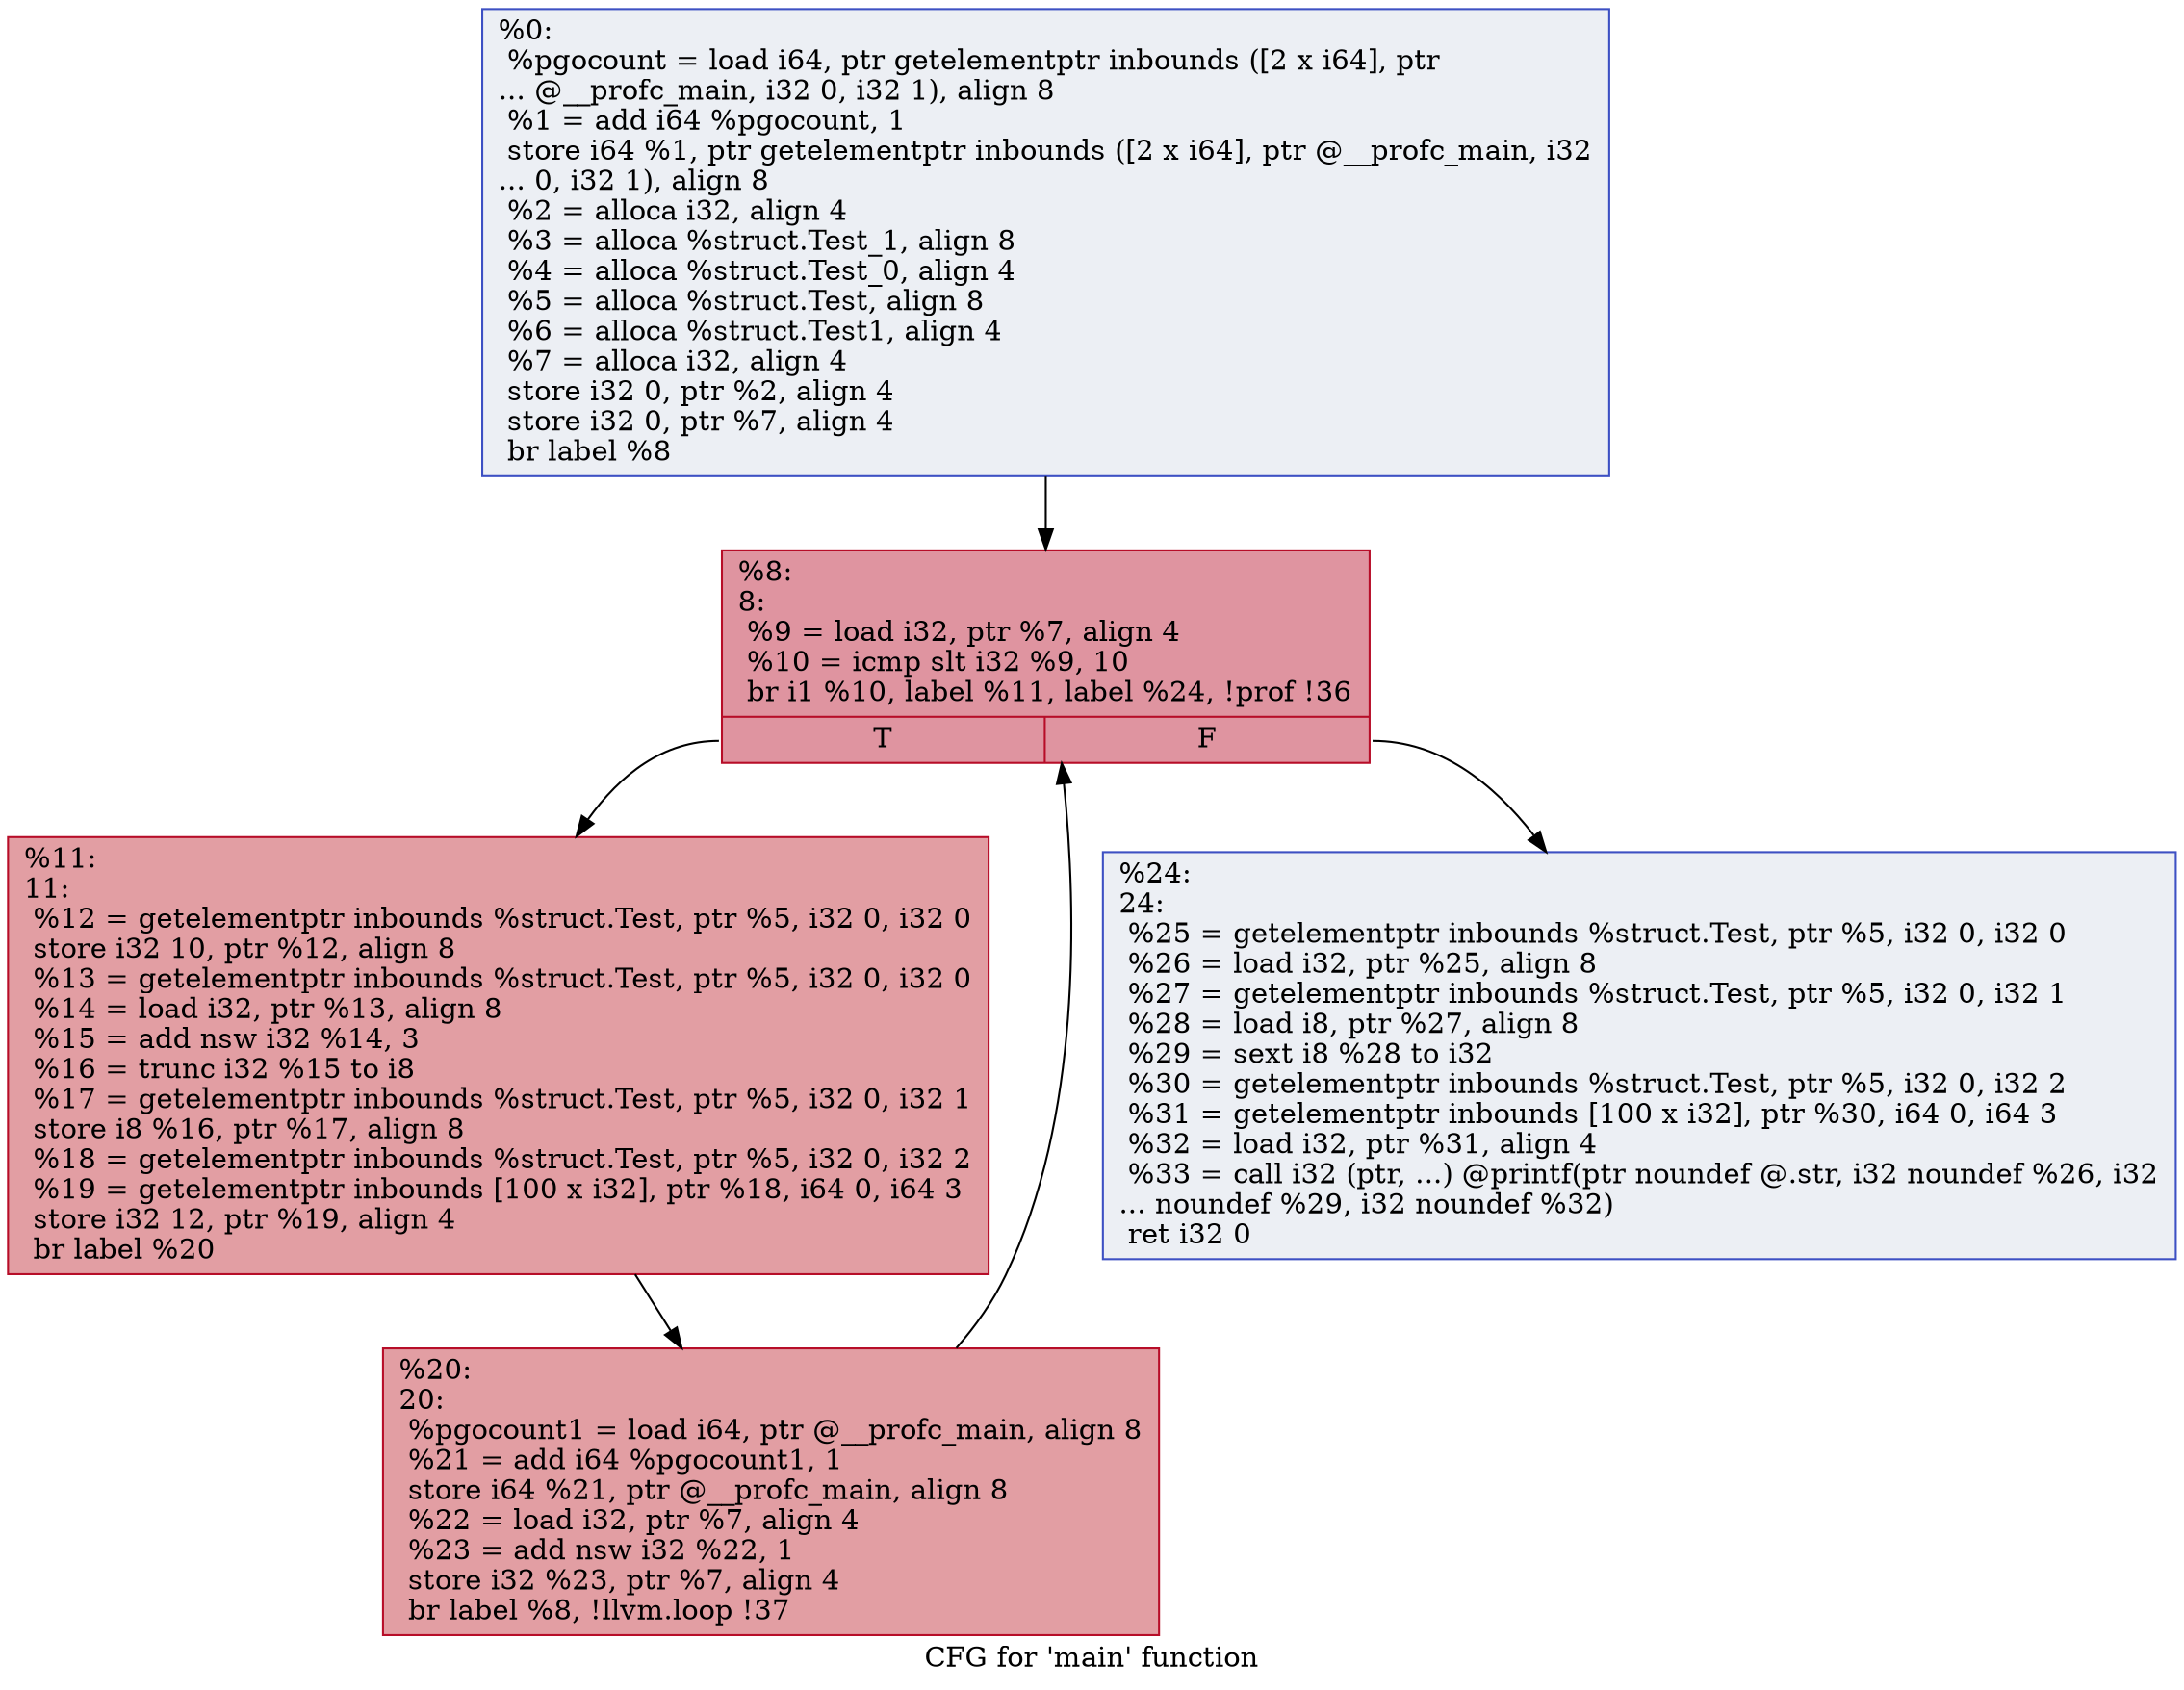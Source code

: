 digraph "CFG for 'main' function" {
	label="CFG for 'main' function";

	Node0x560bf0f613f0 [shape=record,color="#3d50c3ff", style=filled, fillcolor="#d4dbe670",label="{%0:\l  %pgocount = load i64, ptr getelementptr inbounds ([2 x i64], ptr\l... @__profc_main, i32 0, i32 1), align 8\l  %1 = add i64 %pgocount, 1\l  store i64 %1, ptr getelementptr inbounds ([2 x i64], ptr @__profc_main, i32\l... 0, i32 1), align 8\l  %2 = alloca i32, align 4\l  %3 = alloca %struct.Test_1, align 8\l  %4 = alloca %struct.Test_0, align 4\l  %5 = alloca %struct.Test, align 8\l  %6 = alloca %struct.Test1, align 4\l  %7 = alloca i32, align 4\l  store i32 0, ptr %2, align 4\l  store i32 0, ptr %7, align 4\l  br label %8\l}"];
	Node0x560bf0f613f0 -> Node0x560bf0f69b60;
	Node0x560bf0f69b60 [shape=record,color="#b70d28ff", style=filled, fillcolor="#b70d2870",label="{%8:\l8:                                                \l  %9 = load i32, ptr %7, align 4\l  %10 = icmp slt i32 %9, 10\l  br i1 %10, label %11, label %24, !prof !36\l|{<s0>T|<s1>F}}"];
	Node0x560bf0f69b60:s0 -> Node0x560bf0f74e80;
	Node0x560bf0f69b60:s1 -> Node0x560bf0f74f20;
	Node0x560bf0f74e80 [shape=record,color="#b70d28ff", style=filled, fillcolor="#be242e70",label="{%11:\l11:                                               \l  %12 = getelementptr inbounds %struct.Test, ptr %5, i32 0, i32 0\l  store i32 10, ptr %12, align 8\l  %13 = getelementptr inbounds %struct.Test, ptr %5, i32 0, i32 0\l  %14 = load i32, ptr %13, align 8\l  %15 = add nsw i32 %14, 3\l  %16 = trunc i32 %15 to i8\l  %17 = getelementptr inbounds %struct.Test, ptr %5, i32 0, i32 1\l  store i8 %16, ptr %17, align 8\l  %18 = getelementptr inbounds %struct.Test, ptr %5, i32 0, i32 2\l  %19 = getelementptr inbounds [100 x i32], ptr %18, i64 0, i64 3\l  store i32 12, ptr %19, align 4\l  br label %20\l}"];
	Node0x560bf0f74e80 -> Node0x560bf0f74ed0;
	Node0x560bf0f74ed0 [shape=record,color="#b70d28ff", style=filled, fillcolor="#be242e70",label="{%20:\l20:                                               \l  %pgocount1 = load i64, ptr @__profc_main, align 8\l  %21 = add i64 %pgocount1, 1\l  store i64 %21, ptr @__profc_main, align 8\l  %22 = load i32, ptr %7, align 4\l  %23 = add nsw i32 %22, 1\l  store i32 %23, ptr %7, align 4\l  br label %8, !llvm.loop !37\l}"];
	Node0x560bf0f74ed0 -> Node0x560bf0f69b60;
	Node0x560bf0f74f20 [shape=record,color="#3d50c3ff", style=filled, fillcolor="#d4dbe670",label="{%24:\l24:                                               \l  %25 = getelementptr inbounds %struct.Test, ptr %5, i32 0, i32 0\l  %26 = load i32, ptr %25, align 8\l  %27 = getelementptr inbounds %struct.Test, ptr %5, i32 0, i32 1\l  %28 = load i8, ptr %27, align 8\l  %29 = sext i8 %28 to i32\l  %30 = getelementptr inbounds %struct.Test, ptr %5, i32 0, i32 2\l  %31 = getelementptr inbounds [100 x i32], ptr %30, i64 0, i64 3\l  %32 = load i32, ptr %31, align 4\l  %33 = call i32 (ptr, ...) @printf(ptr noundef @.str, i32 noundef %26, i32\l... noundef %29, i32 noundef %32)\l  ret i32 0\l}"];
}
